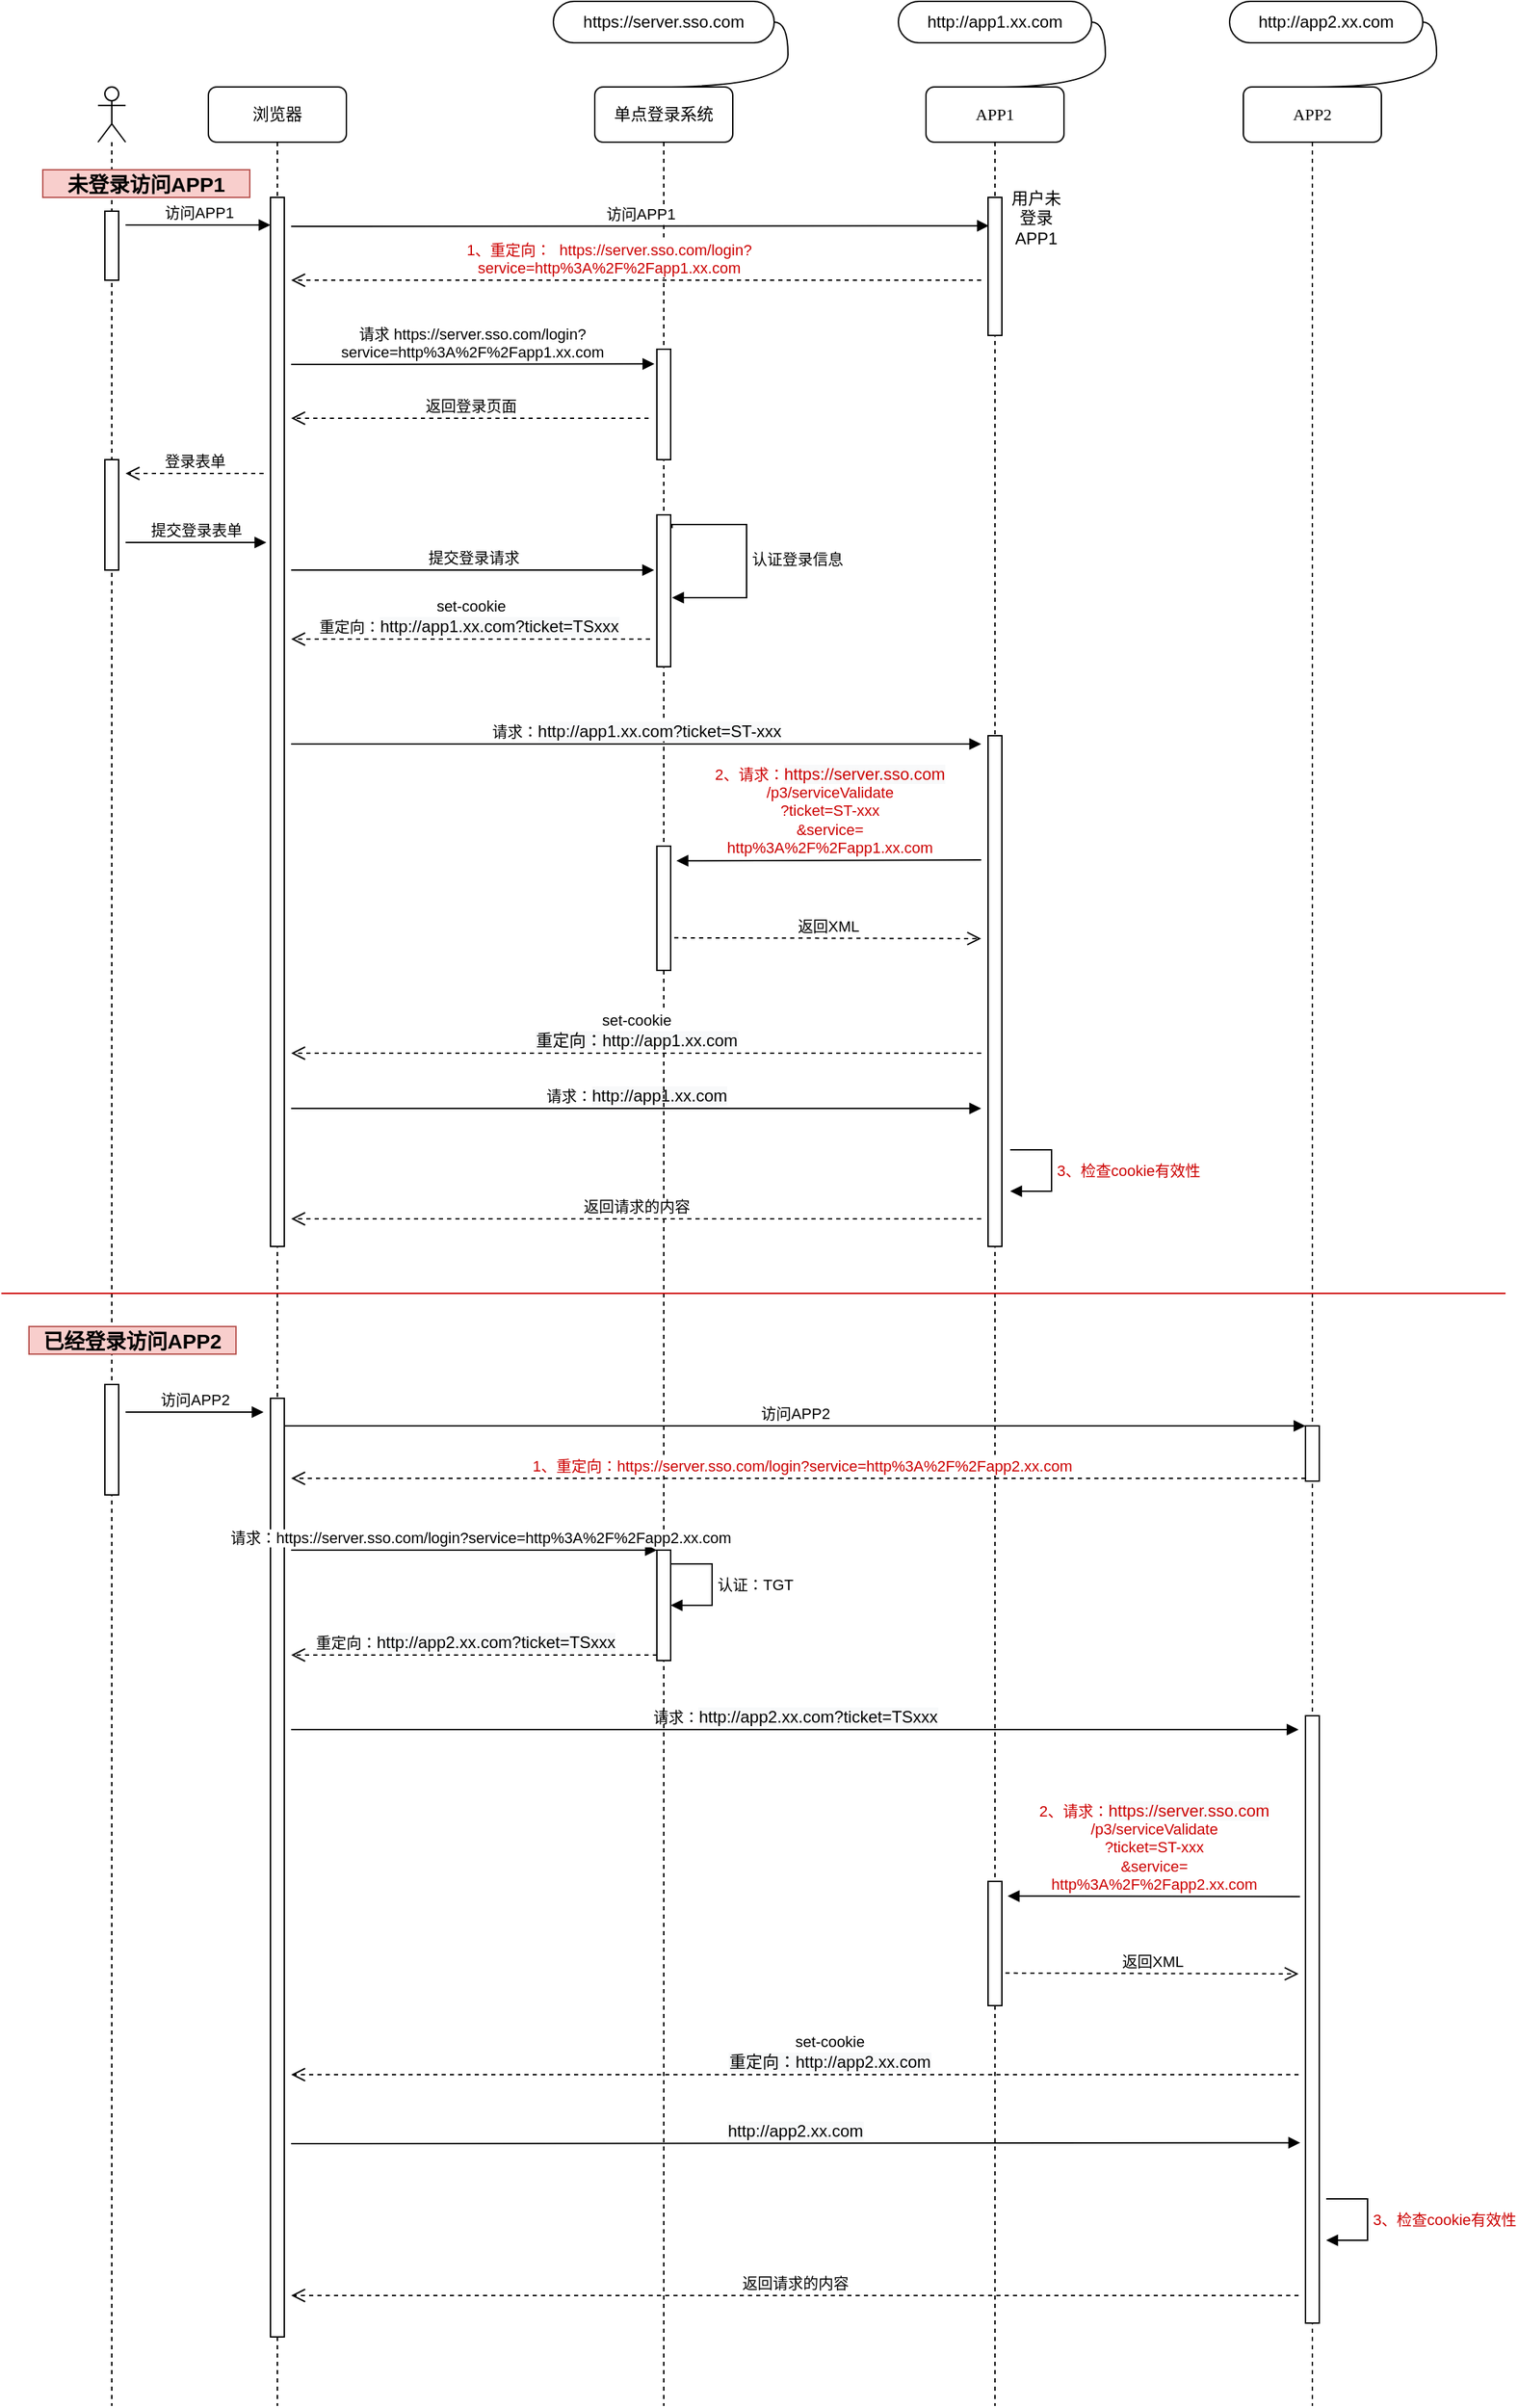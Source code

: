 <mxfile version="14.5.10" type="github">
  <diagram name="Page-1" id="13e1069c-82ec-6db2-03f1-153e76fe0fe0">
    <mxGraphModel dx="1038" dy="580" grid="1" gridSize="10" guides="1" tooltips="1" connect="1" arrows="1" fold="1" page="1" pageScale="1" pageWidth="1100" pageHeight="850" background="#ffffff" math="0" shadow="0">
      <root>
        <mxCell id="0" />
        <mxCell id="1" parent="0" />
        <mxCell id="7baba1c4bc27f4b0-2" value="浏览器" style="shape=umlLifeline;perimeter=lifelinePerimeter;whiteSpace=wrap;html=1;container=1;collapsible=0;recursiveResize=0;outlineConnect=0;rounded=1;shadow=0;comic=0;labelBackgroundColor=none;strokeWidth=1;fontFamily=Verdana;fontSize=12;align=center;" parent="1" vertex="1">
          <mxGeometry x="150" y="80" width="100" height="1680" as="geometry" />
        </mxCell>
        <mxCell id="E0K9IzBjebCavO_bWUDb-6" value="" style="html=1;points=[];perimeter=orthogonalPerimeter;" parent="7baba1c4bc27f4b0-2" vertex="1">
          <mxGeometry x="45" y="80" width="10" height="760" as="geometry" />
        </mxCell>
        <mxCell id="E0K9IzBjebCavO_bWUDb-42" value="提交登录请求" style="html=1;verticalAlign=bottom;endArrow=block;" parent="7baba1c4bc27f4b0-2" edge="1">
          <mxGeometry width="80" relative="1" as="geometry">
            <mxPoint x="60" y="350" as="sourcePoint" />
            <mxPoint x="323" y="350" as="targetPoint" />
          </mxGeometry>
        </mxCell>
        <mxCell id="E0K9IzBjebCavO_bWUDb-55" value="请求：&lt;span style=&quot;font-size: 12px ; background-color: rgb(248 , 249 , 250)&quot;&gt;http://app1.xx.com&lt;/span&gt;" style="html=1;verticalAlign=bottom;endArrow=block;" parent="7baba1c4bc27f4b0-2" edge="1">
          <mxGeometry width="80" relative="1" as="geometry">
            <mxPoint x="60" y="740" as="sourcePoint" />
            <mxPoint x="560" y="740" as="targetPoint" />
          </mxGeometry>
        </mxCell>
        <mxCell id="E0K9IzBjebCavO_bWUDb-61" value="" style="html=1;points=[];perimeter=orthogonalPerimeter;" parent="7baba1c4bc27f4b0-2" vertex="1">
          <mxGeometry x="45" y="950" width="10" height="680" as="geometry" />
        </mxCell>
        <mxCell id="E0K9IzBjebCavO_bWUDb-74" value="请求：&lt;span style=&quot;font-size: 12px ; background-color: rgb(248 , 249 , 250)&quot;&gt;http://app2.xx.com?ticket=TSxxx&lt;/span&gt;" style="html=1;verticalAlign=bottom;endArrow=block;" parent="7baba1c4bc27f4b0-2" edge="1">
          <mxGeometry width="80" relative="1" as="geometry">
            <mxPoint x="60" y="1190" as="sourcePoint" />
            <mxPoint x="790" y="1190" as="targetPoint" />
          </mxGeometry>
        </mxCell>
        <mxCell id="E0K9IzBjebCavO_bWUDb-81" value="&lt;span style=&quot;font-size: 12px ; background-color: rgb(248 , 249 , 250)&quot;&gt;http://app2.xx.com&lt;/span&gt;" style="html=1;verticalAlign=bottom;endArrow=block;entryX=-0.38;entryY=0.703;entryDx=0;entryDy=0;entryPerimeter=0;" parent="7baba1c4bc27f4b0-2" target="E0K9IzBjebCavO_bWUDb-73" edge="1">
          <mxGeometry width="80" relative="1" as="geometry">
            <mxPoint x="60" y="1490" as="sourcePoint" />
            <mxPoint x="140" y="1490" as="targetPoint" />
          </mxGeometry>
        </mxCell>
        <mxCell id="7baba1c4bc27f4b0-3" value="单点登录系统" style="shape=umlLifeline;perimeter=lifelinePerimeter;whiteSpace=wrap;html=1;container=1;collapsible=0;recursiveResize=0;outlineConnect=0;rounded=1;shadow=0;comic=0;labelBackgroundColor=none;strokeWidth=1;fontFamily=Verdana;fontSize=12;align=center;" parent="1" vertex="1">
          <mxGeometry x="430" y="80" width="100" height="1680" as="geometry" />
        </mxCell>
        <mxCell id="E0K9IzBjebCavO_bWUDb-28" value="" style="html=1;points=[];perimeter=orthogonalPerimeter;" parent="7baba1c4bc27f4b0-3" vertex="1">
          <mxGeometry x="45" y="190" width="10" height="80" as="geometry" />
        </mxCell>
        <mxCell id="E0K9IzBjebCavO_bWUDb-45" value="" style="html=1;points=[];perimeter=orthogonalPerimeter;" parent="7baba1c4bc27f4b0-3" vertex="1">
          <mxGeometry x="45" y="310" width="10" height="110" as="geometry" />
        </mxCell>
        <mxCell id="E0K9IzBjebCavO_bWUDb-46" value="认证登录信息" style="edgeStyle=orthogonalEdgeStyle;html=1;align=left;spacingLeft=2;endArrow=block;rounded=0;exitX=1.1;exitY=0.088;exitDx=0;exitDy=0;exitPerimeter=0;" parent="7baba1c4bc27f4b0-3" source="E0K9IzBjebCavO_bWUDb-45" edge="1">
          <mxGeometry relative="1" as="geometry">
            <mxPoint x="45" y="330" as="sourcePoint" />
            <Array as="points">
              <mxPoint x="110" y="317" />
              <mxPoint x="110" y="370" />
            </Array>
            <mxPoint x="56" y="370" as="targetPoint" />
          </mxGeometry>
        </mxCell>
        <mxCell id="E0K9IzBjebCavO_bWUDb-69" value="" style="html=1;points=[];perimeter=orthogonalPerimeter;" parent="7baba1c4bc27f4b0-3" vertex="1">
          <mxGeometry x="45" y="1060" width="10" height="80" as="geometry" />
        </mxCell>
        <mxCell id="7baba1c4bc27f4b0-4" value="APP1" style="shape=umlLifeline;perimeter=lifelinePerimeter;whiteSpace=wrap;html=1;container=1;collapsible=0;recursiveResize=0;outlineConnect=0;rounded=1;shadow=0;comic=0;labelBackgroundColor=none;strokeWidth=1;fontFamily=Verdana;fontSize=12;align=center;" parent="1" vertex="1">
          <mxGeometry x="670" y="80" width="100" height="1680" as="geometry" />
        </mxCell>
        <mxCell id="E0K9IzBjebCavO_bWUDb-11" value="" style="html=1;points=[];perimeter=orthogonalPerimeter;" parent="7baba1c4bc27f4b0-4" vertex="1">
          <mxGeometry x="45" y="80" width="10" height="100" as="geometry" />
        </mxCell>
        <mxCell id="E0K9IzBjebCavO_bWUDb-13" value="用户未登录APP1" style="text;html=1;strokeColor=none;fillColor=none;align=center;verticalAlign=middle;whiteSpace=wrap;rounded=0;" parent="7baba1c4bc27f4b0-4" vertex="1">
          <mxGeometry x="60" y="85" width="40" height="20" as="geometry" />
        </mxCell>
        <mxCell id="E0K9IzBjebCavO_bWUDb-48" value="" style="html=1;points=[];perimeter=orthogonalPerimeter;" parent="7baba1c4bc27f4b0-4" vertex="1">
          <mxGeometry x="45" y="470" width="10" height="370" as="geometry" />
        </mxCell>
        <mxCell id="E0K9IzBjebCavO_bWUDb-78" value="" style="html=1;points=[];perimeter=orthogonalPerimeter;" parent="7baba1c4bc27f4b0-4" vertex="1">
          <mxGeometry x="45" y="1300" width="10" height="90" as="geometry" />
        </mxCell>
        <mxCell id="E0K9IzBjebCavO_bWUDb-79" value="返回XML" style="html=1;verticalAlign=bottom;endArrow=open;dashed=1;endSize=8;exitX=1.26;exitY=0.738;exitDx=0;exitDy=0;exitPerimeter=0;" parent="7baba1c4bc27f4b0-4" source="E0K9IzBjebCavO_bWUDb-78" edge="1">
          <mxGeometry relative="1" as="geometry">
            <mxPoint x="270" y="1367" as="targetPoint" />
          </mxGeometry>
        </mxCell>
        <mxCell id="7baba1c4bc27f4b0-5" value="APP2" style="shape=umlLifeline;perimeter=lifelinePerimeter;whiteSpace=wrap;html=1;container=1;collapsible=0;recursiveResize=0;outlineConnect=0;rounded=1;shadow=0;comic=0;labelBackgroundColor=none;strokeWidth=1;fontFamily=Verdana;fontSize=12;align=center;" parent="1" vertex="1">
          <mxGeometry x="900" y="80" width="100" height="1680" as="geometry" />
        </mxCell>
        <mxCell id="E0K9IzBjebCavO_bWUDb-66" value="" style="html=1;points=[];perimeter=orthogonalPerimeter;" parent="7baba1c4bc27f4b0-5" vertex="1">
          <mxGeometry x="45" y="970" width="10" height="40" as="geometry" />
        </mxCell>
        <mxCell id="E0K9IzBjebCavO_bWUDb-73" value="" style="html=1;points=[];perimeter=orthogonalPerimeter;" parent="7baba1c4bc27f4b0-5" vertex="1">
          <mxGeometry x="45" y="1180" width="10" height="440" as="geometry" />
        </mxCell>
        <mxCell id="E0K9IzBjebCavO_bWUDb-3" value="" style="shape=umlLifeline;participant=umlActor;perimeter=lifelinePerimeter;whiteSpace=wrap;html=1;container=1;collapsible=0;recursiveResize=0;verticalAlign=top;spacingTop=36;outlineConnect=0;" parent="1" vertex="1">
          <mxGeometry x="70" y="80" width="20" height="1680" as="geometry" />
        </mxCell>
        <mxCell id="E0K9IzBjebCavO_bWUDb-4" value="" style="html=1;points=[];perimeter=orthogonalPerimeter;" parent="E0K9IzBjebCavO_bWUDb-3" vertex="1">
          <mxGeometry x="5" y="90" width="10" height="50" as="geometry" />
        </mxCell>
        <mxCell id="E0K9IzBjebCavO_bWUDb-33" value="" style="html=1;points=[];perimeter=orthogonalPerimeter;" parent="E0K9IzBjebCavO_bWUDb-3" vertex="1">
          <mxGeometry x="5" y="270" width="10" height="80" as="geometry" />
        </mxCell>
        <mxCell id="E0K9IzBjebCavO_bWUDb-60" value="" style="html=1;points=[];perimeter=orthogonalPerimeter;" parent="E0K9IzBjebCavO_bWUDb-3" vertex="1">
          <mxGeometry x="5" y="940" width="10" height="80" as="geometry" />
        </mxCell>
        <mxCell id="E0K9IzBjebCavO_bWUDb-5" value="访问APP1" style="html=1;verticalAlign=bottom;endArrow=block;" parent="1" target="E0K9IzBjebCavO_bWUDb-6" edge="1">
          <mxGeometry width="80" relative="1" as="geometry">
            <mxPoint x="90" y="180" as="sourcePoint" />
            <mxPoint x="292" y="170" as="targetPoint" />
          </mxGeometry>
        </mxCell>
        <mxCell id="E0K9IzBjebCavO_bWUDb-16" value="&lt;font style=&quot;font-size: 11px ; line-height: 90%&quot; color=&quot;#cc0000&quot;&gt;1、重定向：&amp;nbsp; https://server.sso.com/login?&lt;br&gt;service=http%3A%2F%2Fapp1.xx.com&lt;/font&gt;" style="html=1;verticalAlign=bottom;endArrow=open;dashed=1;endSize=8;" parent="1" edge="1">
          <mxGeometry x="0.08" relative="1" as="geometry">
            <mxPoint x="710" y="220" as="sourcePoint" />
            <mxPoint x="210" y="220" as="targetPoint" />
            <mxPoint as="offset" />
          </mxGeometry>
        </mxCell>
        <mxCell id="E0K9IzBjebCavO_bWUDb-17" value="https://server.sso.com" style="whiteSpace=wrap;html=1;rounded=1;arcSize=50;align=center;verticalAlign=middle;strokeWidth=1;autosize=1;spacing=4;treeFolding=1;treeMoving=1;newEdgeStyle={&quot;edgeStyle&quot;:&quot;entityRelationEdgeStyle&quot;,&quot;startArrow&quot;:&quot;none&quot;,&quot;endArrow&quot;:&quot;none&quot;,&quot;segment&quot;:10,&quot;curved&quot;:1};" parent="1" vertex="1">
          <mxGeometry x="400" y="18" width="160" height="30" as="geometry" />
        </mxCell>
        <mxCell id="E0K9IzBjebCavO_bWUDb-18" value="" style="edgeStyle=entityRelationEdgeStyle;startArrow=none;endArrow=none;segment=10;curved=1;exitX=0.47;exitY=0;exitDx=0;exitDy=0;exitPerimeter=0;" parent="1" source="7baba1c4bc27f4b0-3" target="E0K9IzBjebCavO_bWUDb-17" edge="1">
          <mxGeometry relative="1" as="geometry">
            <mxPoint x="490" y="78" as="sourcePoint" />
          </mxGeometry>
        </mxCell>
        <mxCell id="E0K9IzBjebCavO_bWUDb-24" value="http://app1.xx.com" style="whiteSpace=wrap;html=1;rounded=1;arcSize=50;align=center;verticalAlign=middle;strokeWidth=1;autosize=1;spacing=4;treeFolding=1;treeMoving=1;newEdgeStyle={&quot;edgeStyle&quot;:&quot;entityRelationEdgeStyle&quot;,&quot;startArrow&quot;:&quot;none&quot;,&quot;endArrow&quot;:&quot;none&quot;,&quot;segment&quot;:10,&quot;curved&quot;:1};" parent="1" vertex="1">
          <mxGeometry x="650" y="18" width="140" height="30" as="geometry" />
        </mxCell>
        <mxCell id="E0K9IzBjebCavO_bWUDb-25" value="" style="edgeStyle=entityRelationEdgeStyle;startArrow=none;endArrow=none;segment=10;curved=1;exitX=0.5;exitY=0;exitDx=0;exitDy=0;exitPerimeter=0;" parent="1" source="7baba1c4bc27f4b0-4" target="E0K9IzBjebCavO_bWUDb-24" edge="1">
          <mxGeometry relative="1" as="geometry">
            <mxPoint x="626" y="80" as="sourcePoint" />
          </mxGeometry>
        </mxCell>
        <mxCell id="E0K9IzBjebCavO_bWUDb-26" value="http://app2.xx.com" style="whiteSpace=wrap;html=1;rounded=1;arcSize=50;align=center;verticalAlign=middle;strokeWidth=1;autosize=1;spacing=4;treeFolding=1;treeMoving=1;newEdgeStyle={&quot;edgeStyle&quot;:&quot;entityRelationEdgeStyle&quot;,&quot;startArrow&quot;:&quot;none&quot;,&quot;endArrow&quot;:&quot;none&quot;,&quot;segment&quot;:10,&quot;curved&quot;:1};" parent="1" vertex="1">
          <mxGeometry x="890" y="18" width="140" height="30" as="geometry" />
        </mxCell>
        <mxCell id="E0K9IzBjebCavO_bWUDb-27" value="" style="edgeStyle=entityRelationEdgeStyle;startArrow=none;endArrow=none;segment=10;curved=1;exitX=0.5;exitY=0;exitDx=0;exitDy=0;exitPerimeter=0;" parent="1" source="7baba1c4bc27f4b0-5" target="E0K9IzBjebCavO_bWUDb-26" edge="1">
          <mxGeometry relative="1" as="geometry">
            <mxPoint x="860" y="80" as="sourcePoint" />
          </mxGeometry>
        </mxCell>
        <mxCell id="E0K9IzBjebCavO_bWUDb-12" value="访问APP1" style="html=1;verticalAlign=bottom;endArrow=block;entryX=0.06;entryY=0.206;entryDx=0;entryDy=0;entryPerimeter=0;" parent="1" target="E0K9IzBjebCavO_bWUDb-11" edge="1">
          <mxGeometry width="80" relative="1" as="geometry">
            <mxPoint x="210" y="181" as="sourcePoint" />
            <mxPoint x="630" y="180" as="targetPoint" />
          </mxGeometry>
        </mxCell>
        <mxCell id="E0K9IzBjebCavO_bWUDb-31" value="请求 https://server.sso.com/login?&lt;br&gt;service=http%3A%2F%2Fapp1.xx.com" style="html=1;verticalAlign=bottom;endArrow=block;entryX=-0.18;entryY=0.133;entryDx=0;entryDy=0;entryPerimeter=0;" parent="1" target="E0K9IzBjebCavO_bWUDb-28" edge="1">
          <mxGeometry width="80" relative="1" as="geometry">
            <mxPoint x="210" y="281" as="sourcePoint" />
            <mxPoint x="300" y="260" as="targetPoint" />
          </mxGeometry>
        </mxCell>
        <mxCell id="E0K9IzBjebCavO_bWUDb-32" value="返回登录页面" style="html=1;verticalAlign=bottom;endArrow=open;dashed=1;endSize=8;" parent="1" edge="1">
          <mxGeometry relative="1" as="geometry">
            <mxPoint x="469" y="320" as="sourcePoint" />
            <mxPoint x="210" y="320" as="targetPoint" />
          </mxGeometry>
        </mxCell>
        <mxCell id="E0K9IzBjebCavO_bWUDb-35" value="登录表单" style="html=1;verticalAlign=bottom;endArrow=open;dashed=1;endSize=8;" parent="1" edge="1">
          <mxGeometry relative="1" as="geometry">
            <mxPoint x="190" y="360" as="sourcePoint" />
            <mxPoint x="90" y="360" as="targetPoint" />
          </mxGeometry>
        </mxCell>
        <mxCell id="E0K9IzBjebCavO_bWUDb-36" value="提交登录表单" style="html=1;verticalAlign=bottom;endArrow=block;" parent="1" edge="1">
          <mxGeometry width="80" relative="1" as="geometry">
            <mxPoint x="90" y="410" as="sourcePoint" />
            <mxPoint x="192" y="410" as="targetPoint" />
          </mxGeometry>
        </mxCell>
        <mxCell id="E0K9IzBjebCavO_bWUDb-47" value="set-cookie&lt;br&gt;重定向：&lt;span style=&quot;font-size: 12px ; background-color: rgb(248 , 249 , 250)&quot;&gt;http://app1.xx.com?ticket=TSxxx&lt;/span&gt;&amp;nbsp;" style="html=1;verticalAlign=bottom;endArrow=open;dashed=1;endSize=8;" parent="1" edge="1">
          <mxGeometry relative="1" as="geometry">
            <mxPoint x="470" y="480" as="sourcePoint" />
            <mxPoint x="210" y="480" as="targetPoint" />
          </mxGeometry>
        </mxCell>
        <mxCell id="E0K9IzBjebCavO_bWUDb-49" value="请求：&lt;span style=&quot;font-size: 12px ; background-color: rgb(248 , 249 , 250)&quot;&gt;http://app1.xx.com?ticket=ST-xxx&lt;/span&gt;" style="html=1;verticalAlign=bottom;endArrow=block;" parent="1" edge="1">
          <mxGeometry relative="1" as="geometry">
            <mxPoint x="210" y="556" as="sourcePoint" />
            <mxPoint x="710" y="556" as="targetPoint" />
          </mxGeometry>
        </mxCell>
        <mxCell id="E0K9IzBjebCavO_bWUDb-52" value="&lt;font color=&quot;#cc0000&quot;&gt;2、请求：&lt;span style=&quot;font-size: 12px ; background-color: rgb(248 , 249 , 250)&quot;&gt;https://server.sso.com&lt;br&gt;&lt;/span&gt;/p3/serviceValidate&lt;br&gt;?ticket=ST-xxx&lt;br&gt;&amp;amp;service=&lt;br&gt;http%3A%2F%2Fapp1.xx.com&lt;/font&gt;" style="html=1;verticalAlign=bottom;endArrow=block;entryX=1.42;entryY=0.118;entryDx=0;entryDy=0;entryPerimeter=0;" parent="1" target="E0K9IzBjebCavO_bWUDb-51" edge="1">
          <mxGeometry relative="1" as="geometry">
            <mxPoint x="710" y="640" as="sourcePoint" />
          </mxGeometry>
        </mxCell>
        <mxCell id="E0K9IzBjebCavO_bWUDb-51" value="" style="html=1;points=[];perimeter=orthogonalPerimeter;" parent="1" vertex="1">
          <mxGeometry x="475" y="630" width="10" height="90" as="geometry" />
        </mxCell>
        <mxCell id="E0K9IzBjebCavO_bWUDb-53" value="返回XML" style="html=1;verticalAlign=bottom;endArrow=open;dashed=1;endSize=8;exitX=1.26;exitY=0.738;exitDx=0;exitDy=0;exitPerimeter=0;" parent="1" source="E0K9IzBjebCavO_bWUDb-51" edge="1">
          <mxGeometry relative="1" as="geometry">
            <mxPoint x="710" y="697" as="targetPoint" />
          </mxGeometry>
        </mxCell>
        <mxCell id="E0K9IzBjebCavO_bWUDb-54" value="set-cookie&lt;br&gt;&lt;span style=&quot;font-size: 12px ; background-color: rgb(248 , 249 , 250)&quot;&gt;重定向：http://app1.xx.com&lt;/span&gt;" style="html=1;verticalAlign=bottom;endArrow=open;dashed=1;endSize=8;" parent="1" edge="1">
          <mxGeometry relative="1" as="geometry">
            <mxPoint x="710" y="780" as="sourcePoint" />
            <mxPoint x="210" y="780" as="targetPoint" />
          </mxGeometry>
        </mxCell>
        <mxCell id="E0K9IzBjebCavO_bWUDb-57" value="&lt;span style=&quot;color: rgb(204 , 0 , 0)&quot;&gt;3、检查cookie有效性&lt;/span&gt;" style="edgeStyle=orthogonalEdgeStyle;html=1;align=left;spacingLeft=2;endArrow=block;rounded=0;" parent="1" edge="1">
          <mxGeometry relative="1" as="geometry">
            <mxPoint x="960" y="1610" as="sourcePoint" />
            <Array as="points">
              <mxPoint x="990" y="1610" />
              <mxPoint x="990" y="1640" />
            </Array>
            <mxPoint x="960" y="1640" as="targetPoint" />
          </mxGeometry>
        </mxCell>
        <mxCell id="E0K9IzBjebCavO_bWUDb-58" value="返回请求的内容" style="html=1;verticalAlign=bottom;endArrow=open;dashed=1;endSize=8;" parent="1" edge="1">
          <mxGeometry relative="1" as="geometry">
            <mxPoint x="710" y="900" as="sourcePoint" />
            <mxPoint x="210" y="900" as="targetPoint" />
          </mxGeometry>
        </mxCell>
        <mxCell id="E0K9IzBjebCavO_bWUDb-59" value="" style="line;strokeWidth=1;fillColor=#f8cecc;align=left;verticalAlign=middle;spacingTop=-1;spacingLeft=3;spacingRight=3;rotatable=0;labelPosition=right;points=[];portConstraint=eastwest;gradientDirection=west;perimeterSpacing=1;strokeColor=#CC0000;" parent="1" vertex="1">
          <mxGeometry y="950" width="1090" height="8" as="geometry" />
        </mxCell>
        <mxCell id="E0K9IzBjebCavO_bWUDb-63" value="&lt;b&gt;&lt;font style=&quot;font-size: 15px&quot;&gt;已经登录访问APP2&lt;/font&gt;&lt;/b&gt;" style="text;html=1;strokeColor=#b85450;fillColor=#f8cecc;align=center;verticalAlign=middle;whiteSpace=wrap;rounded=0;" parent="1" vertex="1">
          <mxGeometry x="20" y="978" width="150" height="20" as="geometry" />
        </mxCell>
        <mxCell id="E0K9IzBjebCavO_bWUDb-64" value="&lt;b&gt;&lt;font style=&quot;font-size: 15px&quot;&gt;未登录访问APP1&lt;/font&gt;&lt;/b&gt;" style="text;html=1;strokeColor=#b85450;fillColor=#f8cecc;align=center;verticalAlign=middle;whiteSpace=wrap;rounded=0;" parent="1" vertex="1">
          <mxGeometry x="30" y="140" width="150" height="20" as="geometry" />
        </mxCell>
        <mxCell id="E0K9IzBjebCavO_bWUDb-65" value="访问APP2" style="html=1;verticalAlign=bottom;endArrow=block;" parent="1" edge="1">
          <mxGeometry width="80" relative="1" as="geometry">
            <mxPoint x="90" y="1040" as="sourcePoint" />
            <mxPoint x="190" y="1040" as="targetPoint" />
          </mxGeometry>
        </mxCell>
        <mxCell id="E0K9IzBjebCavO_bWUDb-67" value="访问APP2" style="html=1;verticalAlign=bottom;endArrow=block;entryX=0;entryY=0;" parent="1" source="E0K9IzBjebCavO_bWUDb-61" target="E0K9IzBjebCavO_bWUDb-66" edge="1">
          <mxGeometry relative="1" as="geometry">
            <mxPoint x="875" y="1030" as="sourcePoint" />
          </mxGeometry>
        </mxCell>
        <mxCell id="E0K9IzBjebCavO_bWUDb-68" value="&lt;font color=&quot;#cc0000&quot;&gt;1、重定向：https://server.sso.com/login?service=http%3A%2F%2Fapp2.xx.com&lt;/font&gt;" style="html=1;verticalAlign=bottom;endArrow=open;dashed=1;endSize=8;exitX=0;exitY=0.95;" parent="1" source="E0K9IzBjebCavO_bWUDb-66" edge="1">
          <mxGeometry x="-0.007" relative="1" as="geometry">
            <mxPoint x="210" y="1088" as="targetPoint" />
            <mxPoint as="offset" />
          </mxGeometry>
        </mxCell>
        <mxCell id="E0K9IzBjebCavO_bWUDb-70" value="请求：https://server.sso.com/login?service=http%3A%2F%2Fapp2.xx.com" style="html=1;verticalAlign=bottom;endArrow=block;entryX=0;entryY=0;" parent="1" target="E0K9IzBjebCavO_bWUDb-69" edge="1">
          <mxGeometry x="0.03" relative="1" as="geometry">
            <mxPoint x="210" y="1140" as="sourcePoint" />
            <mxPoint as="offset" />
          </mxGeometry>
        </mxCell>
        <mxCell id="E0K9IzBjebCavO_bWUDb-72" value="认证：TGT" style="edgeStyle=orthogonalEdgeStyle;html=1;align=left;spacingLeft=2;endArrow=block;rounded=0;" parent="1" edge="1">
          <mxGeometry relative="1" as="geometry">
            <mxPoint x="485" y="1150" as="sourcePoint" />
            <Array as="points">
              <mxPoint x="515" y="1150" />
              <mxPoint x="515" y="1180" />
            </Array>
            <mxPoint x="485" y="1180" as="targetPoint" />
          </mxGeometry>
        </mxCell>
        <mxCell id="E0K9IzBjebCavO_bWUDb-71" value="重定向：&lt;span style=&quot;font-size: 12px ; background-color: rgb(248 , 249 , 250)&quot;&gt;http://app2.xx.com?ticket=TSxxx&lt;/span&gt;" style="html=1;verticalAlign=bottom;endArrow=open;dashed=1;endSize=8;exitX=0;exitY=0.95;" parent="1" source="E0K9IzBjebCavO_bWUDb-69" edge="1">
          <mxGeometry x="0.05" relative="1" as="geometry">
            <mxPoint x="210" y="1216" as="targetPoint" />
            <mxPoint as="offset" />
          </mxGeometry>
        </mxCell>
        <mxCell id="E0K9IzBjebCavO_bWUDb-77" value="&lt;font color=&quot;#cc0000&quot;&gt;2、请求：&lt;span style=&quot;font-size: 12px ; background-color: rgb(248 , 249 , 250)&quot;&gt;https://server.sso.com&lt;br&gt;&lt;/span&gt;/p3/serviceValidate&lt;br&gt;?ticket=ST-xxx&lt;br&gt;&amp;amp;service=&lt;br&gt;http%3A%2F%2Fapp2.xx.com&lt;/font&gt;" style="html=1;verticalAlign=bottom;endArrow=block;entryX=1.42;entryY=0.118;entryDx=0;entryDy=0;entryPerimeter=0;" parent="1" target="E0K9IzBjebCavO_bWUDb-78" edge="1">
          <mxGeometry relative="1" as="geometry">
            <mxPoint x="941" y="1391" as="sourcePoint" />
          </mxGeometry>
        </mxCell>
        <mxCell id="E0K9IzBjebCavO_bWUDb-80" value="set-cookie&lt;br&gt;&lt;span style=&quot;font-size: 12px ; background-color: rgb(248 , 249 , 250)&quot;&gt;重定向：http://app2.xx.com&lt;/span&gt;" style="html=1;verticalAlign=bottom;endArrow=open;dashed=1;endSize=8;" parent="1" edge="1">
          <mxGeometry x="-0.069" relative="1" as="geometry">
            <mxPoint x="940" y="1520" as="sourcePoint" />
            <mxPoint x="210" y="1520" as="targetPoint" />
            <mxPoint as="offset" />
          </mxGeometry>
        </mxCell>
        <mxCell id="E0K9IzBjebCavO_bWUDb-82" value="&lt;font color=&quot;#cc0000&quot;&gt;3、检查cookie有效性&lt;/font&gt;" style="edgeStyle=orthogonalEdgeStyle;html=1;align=left;spacingLeft=2;endArrow=block;rounded=0;" parent="1" edge="1">
          <mxGeometry relative="1" as="geometry">
            <mxPoint x="731" y="850" as="sourcePoint" />
            <Array as="points">
              <mxPoint x="761" y="850" />
              <mxPoint x="761" y="880" />
            </Array>
            <mxPoint x="731" y="880" as="targetPoint" />
          </mxGeometry>
        </mxCell>
        <mxCell id="E0K9IzBjebCavO_bWUDb-83" value="返回请求的内容" style="html=1;verticalAlign=bottom;endArrow=open;dashed=1;endSize=8;" parent="1" edge="1">
          <mxGeometry relative="1" as="geometry">
            <mxPoint x="940" y="1680" as="sourcePoint" />
            <mxPoint x="210" y="1680" as="targetPoint" />
          </mxGeometry>
        </mxCell>
      </root>
    </mxGraphModel>
  </diagram>
</mxfile>
